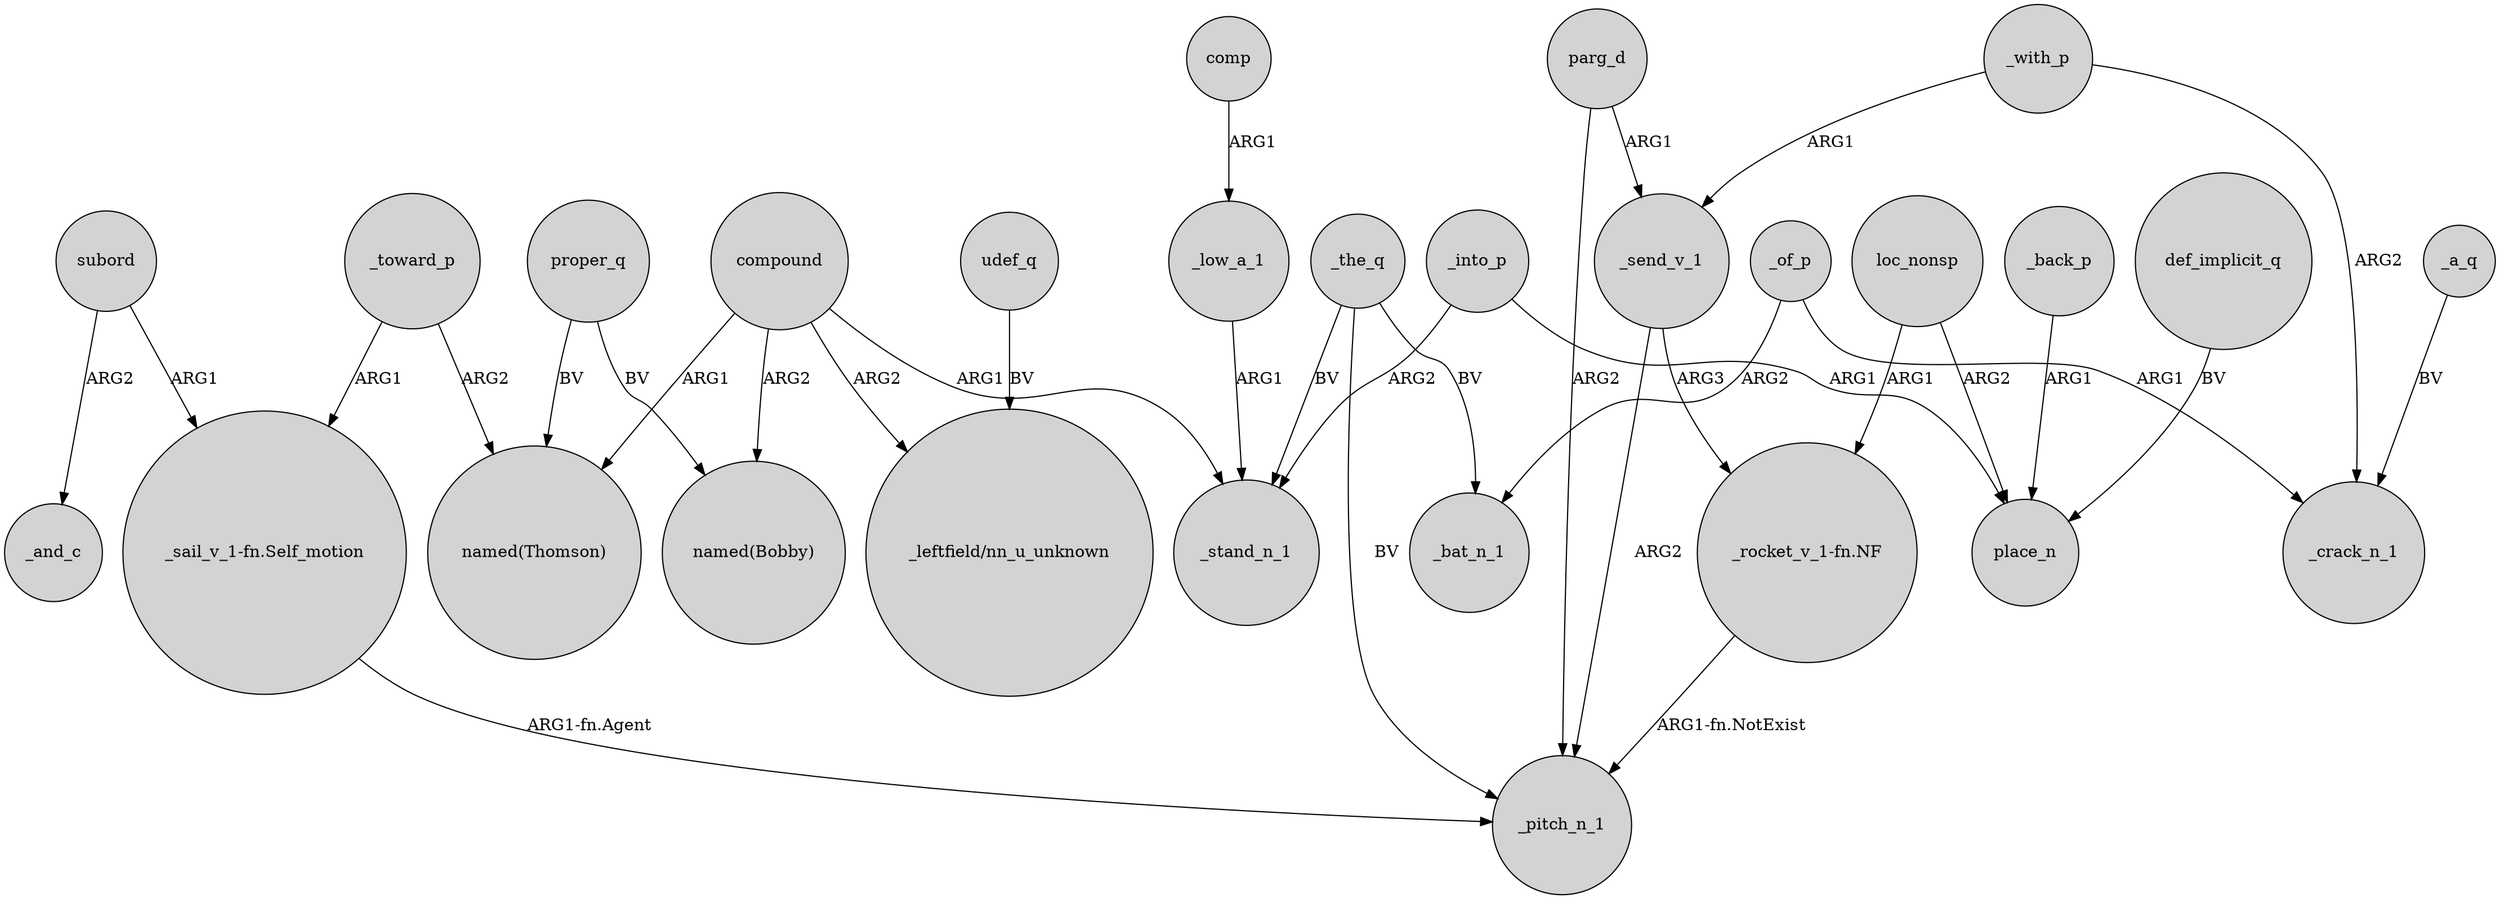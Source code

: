 digraph {
	node [shape=circle style=filled]
	_with_p -> _send_v_1 [label=ARG1]
	_low_a_1 -> _stand_n_1 [label=ARG1]
	parg_d -> _pitch_n_1 [label=ARG2]
	_into_p -> place_n [label=ARG1]
	proper_q -> "named(Thomson)" [label=BV]
	compound -> "named(Bobby)" [label=ARG2]
	parg_d -> _send_v_1 [label=ARG1]
	"_sail_v_1-fn.Self_motion" -> _pitch_n_1 [label="ARG1-fn.Agent"]
	compound -> "named(Thomson)" [label=ARG1]
	_of_p -> _crack_n_1 [label=ARG1]
	_send_v_1 -> "_rocket_v_1-fn.NF" [label=ARG3]
	def_implicit_q -> place_n [label=BV]
	_the_q -> _stand_n_1 [label=BV]
	compound -> "_leftfield/nn_u_unknown" [label=ARG2]
	_toward_p -> "_sail_v_1-fn.Self_motion" [label=ARG1]
	loc_nonsp -> "_rocket_v_1-fn.NF" [label=ARG1]
	_a_q -> _crack_n_1 [label=BV]
	_the_q -> _bat_n_1 [label=BV]
	compound -> _stand_n_1 [label=ARG1]
	_toward_p -> "named(Thomson)" [label=ARG2]
	_of_p -> _bat_n_1 [label=ARG2]
	_send_v_1 -> _pitch_n_1 [label=ARG2]
	subord -> "_sail_v_1-fn.Self_motion" [label=ARG1]
	proper_q -> "named(Bobby)" [label=BV]
	udef_q -> "_leftfield/nn_u_unknown" [label=BV]
	loc_nonsp -> place_n [label=ARG2]
	_with_p -> _crack_n_1 [label=ARG2]
	_back_p -> place_n [label=ARG1]
	_into_p -> _stand_n_1 [label=ARG2]
	"_rocket_v_1-fn.NF" -> _pitch_n_1 [label="ARG1-fn.NotExist"]
	subord -> _and_c [label=ARG2]
	comp -> _low_a_1 [label=ARG1]
	_the_q -> _pitch_n_1 [label=BV]
}
